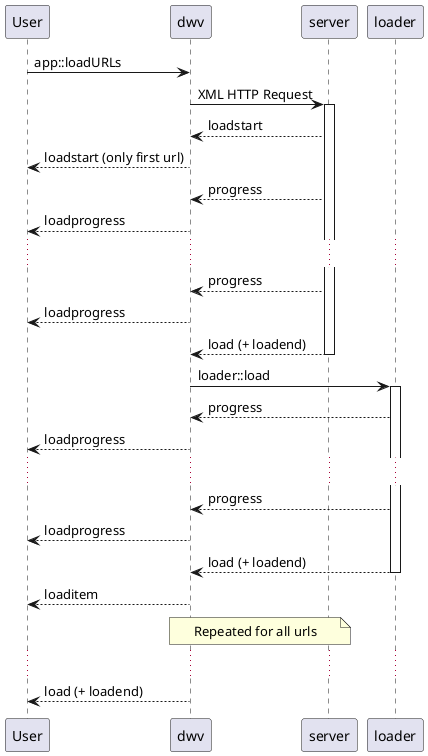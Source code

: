 @startuml

User -> dwv: app::loadURLs
dwv -> server: XML HTTP Request
activate server
server --> dwv : loadstart
dwv --> User : loadstart (only first url)
server --> dwv: progress
dwv --> User : loadprogress
...
server --> dwv: progress
dwv --> User : loadprogress
server --> dwv: load (+ loadend)
deactivate server

dwv -> loader: loader::load
activate loader
loader --> dwv: progress
dwv --> User : loadprogress
...
loader --> dwv: progress
dwv --> User : loadprogress
loader --> dwv: load (+ loadend)
deactivate loader
dwv --> User : loaditem

note over dwv, server: Repeated for all urls

...
dwv --> User : load (+ loadend)

@enduml
